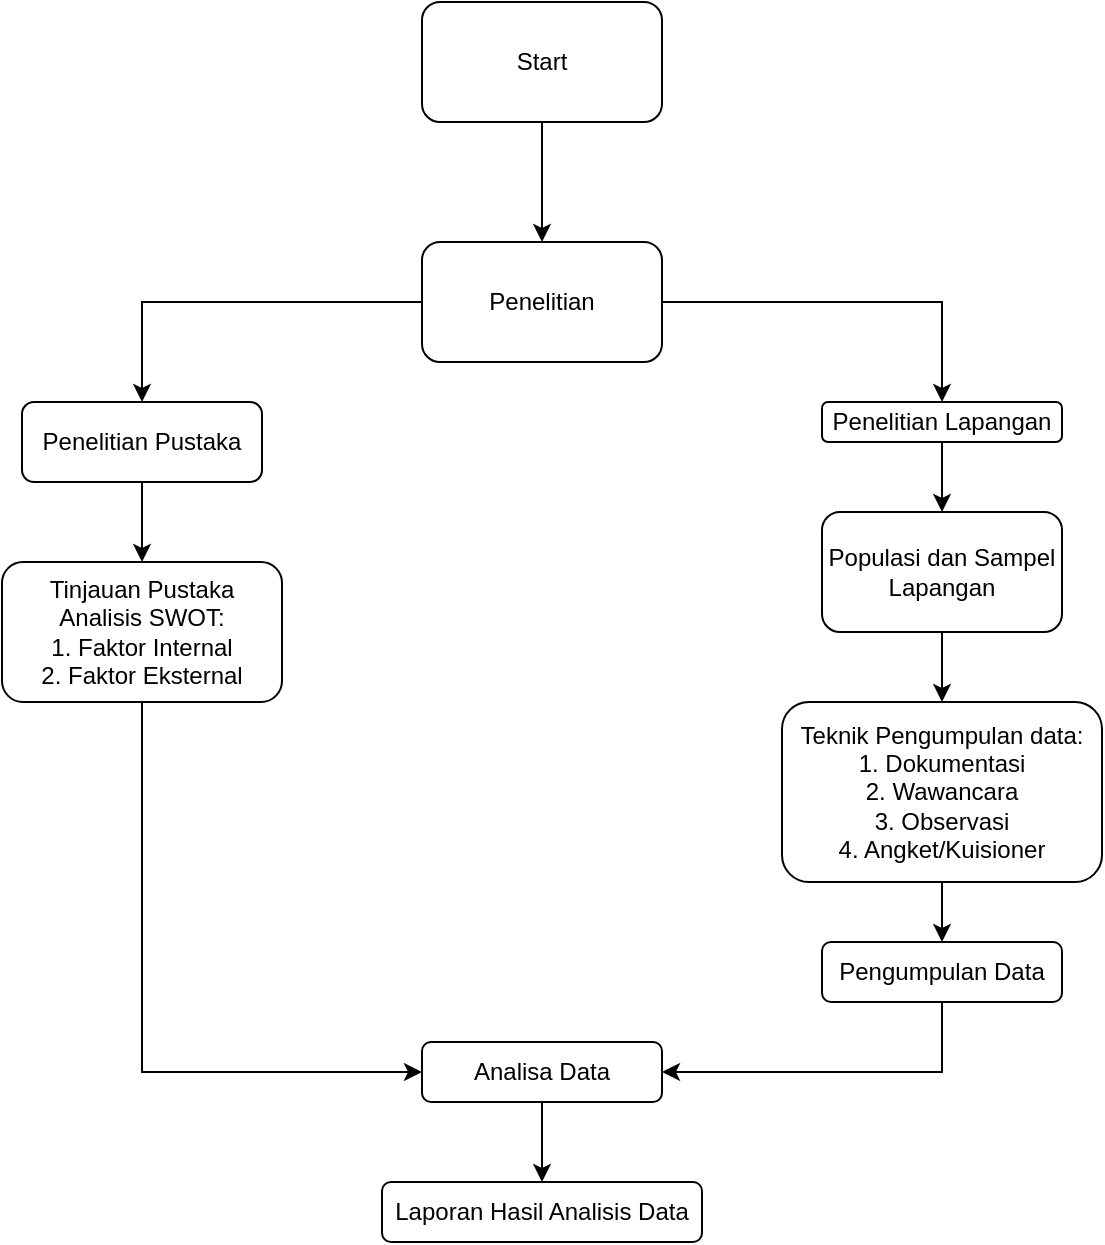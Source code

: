 <mxfile version="21.6.5" type="github">
  <diagram name="Page-1" id="9E-Ja-nChZw7h8aWEs4l">
    <mxGraphModel dx="739" dy="462" grid="1" gridSize="10" guides="1" tooltips="1" connect="1" arrows="1" fold="1" page="1" pageScale="1" pageWidth="850" pageHeight="1100" math="0" shadow="0">
      <root>
        <mxCell id="0" />
        <mxCell id="1" parent="0" />
        <mxCell id="T2qjuKC509ubxCQymsPH-3" value="" style="edgeStyle=orthogonalEdgeStyle;rounded=0;orthogonalLoop=1;jettySize=auto;html=1;" parent="1" source="T2qjuKC509ubxCQymsPH-1" target="T2qjuKC509ubxCQymsPH-2" edge="1">
          <mxGeometry relative="1" as="geometry" />
        </mxCell>
        <mxCell id="T2qjuKC509ubxCQymsPH-1" value="Start" style="rounded=1;whiteSpace=wrap;html=1;" parent="1" vertex="1">
          <mxGeometry x="320" y="40" width="120" height="60" as="geometry" />
        </mxCell>
        <mxCell id="T2qjuKC509ubxCQymsPH-5" style="edgeStyle=orthogonalEdgeStyle;rounded=0;orthogonalLoop=1;jettySize=auto;html=1;entryX=0.5;entryY=0;entryDx=0;entryDy=0;" parent="1" source="T2qjuKC509ubxCQymsPH-2" target="T2qjuKC509ubxCQymsPH-4" edge="1">
          <mxGeometry relative="1" as="geometry" />
        </mxCell>
        <mxCell id="T2qjuKC509ubxCQymsPH-7" style="edgeStyle=orthogonalEdgeStyle;rounded=0;orthogonalLoop=1;jettySize=auto;html=1;entryX=0.5;entryY=0;entryDx=0;entryDy=0;" parent="1" source="T2qjuKC509ubxCQymsPH-2" target="T2qjuKC509ubxCQymsPH-6" edge="1">
          <mxGeometry relative="1" as="geometry" />
        </mxCell>
        <mxCell id="T2qjuKC509ubxCQymsPH-2" value="Penelitian" style="rounded=1;whiteSpace=wrap;html=1;" parent="1" vertex="1">
          <mxGeometry x="320" y="160" width="120" height="60" as="geometry" />
        </mxCell>
        <mxCell id="T2qjuKC509ubxCQymsPH-9" value="" style="edgeStyle=orthogonalEdgeStyle;rounded=0;orthogonalLoop=1;jettySize=auto;html=1;" parent="1" source="T2qjuKC509ubxCQymsPH-4" target="T2qjuKC509ubxCQymsPH-8" edge="1">
          <mxGeometry relative="1" as="geometry" />
        </mxCell>
        <mxCell id="T2qjuKC509ubxCQymsPH-4" value="Penelitian Pustaka" style="rounded=1;whiteSpace=wrap;html=1;" parent="1" vertex="1">
          <mxGeometry x="120" y="240" width="120" height="40" as="geometry" />
        </mxCell>
        <mxCell id="T2qjuKC509ubxCQymsPH-11" value="" style="edgeStyle=orthogonalEdgeStyle;rounded=0;orthogonalLoop=1;jettySize=auto;html=1;" parent="1" source="T2qjuKC509ubxCQymsPH-6" target="T2qjuKC509ubxCQymsPH-10" edge="1">
          <mxGeometry relative="1" as="geometry" />
        </mxCell>
        <mxCell id="T2qjuKC509ubxCQymsPH-6" value="Penelitian Lapangan" style="rounded=1;whiteSpace=wrap;html=1;" parent="1" vertex="1">
          <mxGeometry x="520" y="240" width="120" height="20" as="geometry" />
        </mxCell>
        <mxCell id="0j5BthYIqqa0mrW0sZn3-8" style="edgeStyle=orthogonalEdgeStyle;rounded=0;orthogonalLoop=1;jettySize=auto;html=1;entryX=0;entryY=0.5;entryDx=0;entryDy=0;" edge="1" parent="1" source="T2qjuKC509ubxCQymsPH-8" target="0j5BthYIqqa0mrW0sZn3-3">
          <mxGeometry relative="1" as="geometry">
            <Array as="points">
              <mxPoint x="180" y="575" />
            </Array>
          </mxGeometry>
        </mxCell>
        <mxCell id="T2qjuKC509ubxCQymsPH-8" value="Tinjauan Pustaka &lt;br&gt;Analisis SWOT:&lt;br&gt;1. Faktor Internal&lt;br&gt;2. Faktor Eksternal" style="rounded=1;whiteSpace=wrap;html=1;" parent="1" vertex="1">
          <mxGeometry x="110" y="320" width="140" height="70" as="geometry" />
        </mxCell>
        <mxCell id="T2qjuKC509ubxCQymsPH-13" value="" style="edgeStyle=orthogonalEdgeStyle;rounded=0;orthogonalLoop=1;jettySize=auto;html=1;" parent="1" source="T2qjuKC509ubxCQymsPH-10" target="T2qjuKC509ubxCQymsPH-12" edge="1">
          <mxGeometry relative="1" as="geometry" />
        </mxCell>
        <mxCell id="T2qjuKC509ubxCQymsPH-10" value="Populasi dan Sampel Lapangan" style="rounded=1;whiteSpace=wrap;html=1;" parent="1" vertex="1">
          <mxGeometry x="520" y="295" width="120" height="60" as="geometry" />
        </mxCell>
        <mxCell id="0j5BthYIqqa0mrW0sZn3-2" value="" style="edgeStyle=orthogonalEdgeStyle;rounded=0;orthogonalLoop=1;jettySize=auto;html=1;" edge="1" parent="1" source="T2qjuKC509ubxCQymsPH-12" target="0j5BthYIqqa0mrW0sZn3-1">
          <mxGeometry relative="1" as="geometry" />
        </mxCell>
        <mxCell id="T2qjuKC509ubxCQymsPH-12" value="Teknik Pengumpulan data:&lt;br&gt;1. Dokumentasi&lt;br&gt;2. Wawancara&lt;br&gt;3. Observasi&lt;br&gt;4. Angket/Kuisioner" style="whiteSpace=wrap;html=1;rounded=1;" parent="1" vertex="1">
          <mxGeometry x="500" y="390" width="160" height="90" as="geometry" />
        </mxCell>
        <mxCell id="0j5BthYIqqa0mrW0sZn3-7" style="edgeStyle=orthogonalEdgeStyle;rounded=0;orthogonalLoop=1;jettySize=auto;html=1;entryX=1;entryY=0.5;entryDx=0;entryDy=0;" edge="1" parent="1" source="0j5BthYIqqa0mrW0sZn3-1" target="0j5BthYIqqa0mrW0sZn3-3">
          <mxGeometry relative="1" as="geometry">
            <Array as="points">
              <mxPoint x="580" y="575" />
            </Array>
          </mxGeometry>
        </mxCell>
        <mxCell id="0j5BthYIqqa0mrW0sZn3-1" value="Pengumpulan Data" style="rounded=1;whiteSpace=wrap;html=1;" vertex="1" parent="1">
          <mxGeometry x="520" y="510" width="120" height="30" as="geometry" />
        </mxCell>
        <mxCell id="0j5BthYIqqa0mrW0sZn3-5" value="" style="edgeStyle=orthogonalEdgeStyle;rounded=0;orthogonalLoop=1;jettySize=auto;html=1;" edge="1" parent="1" source="0j5BthYIqqa0mrW0sZn3-3" target="0j5BthYIqqa0mrW0sZn3-4">
          <mxGeometry relative="1" as="geometry" />
        </mxCell>
        <mxCell id="0j5BthYIqqa0mrW0sZn3-3" value="Analisa Data" style="rounded=1;whiteSpace=wrap;html=1;" vertex="1" parent="1">
          <mxGeometry x="320" y="560" width="120" height="30" as="geometry" />
        </mxCell>
        <mxCell id="0j5BthYIqqa0mrW0sZn3-4" value="Laporan Hasil Analisis Data" style="whiteSpace=wrap;html=1;rounded=1;" vertex="1" parent="1">
          <mxGeometry x="300" y="630" width="160" height="30" as="geometry" />
        </mxCell>
      </root>
    </mxGraphModel>
  </diagram>
</mxfile>
